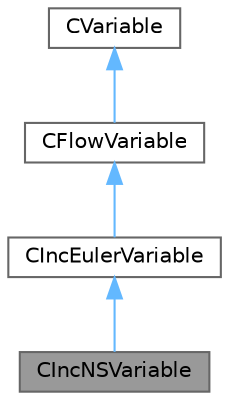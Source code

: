 digraph "CIncNSVariable"
{
 // LATEX_PDF_SIZE
  bgcolor="transparent";
  edge [fontname=Helvetica,fontsize=10,labelfontname=Helvetica,labelfontsize=10];
  node [fontname=Helvetica,fontsize=10,shape=box,height=0.2,width=0.4];
  Node1 [id="Node000001",label="CIncNSVariable",height=0.2,width=0.4,color="gray40", fillcolor="grey60", style="filled", fontcolor="black",tooltip="Class for defining the variables of the incompressible Navier-Stokes solver."];
  Node2 -> Node1 [id="edge1_Node000001_Node000002",dir="back",color="steelblue1",style="solid",tooltip=" "];
  Node2 [id="Node000002",label="CIncEulerVariable",height=0.2,width=0.4,color="gray40", fillcolor="white", style="filled",URL="$classCIncEulerVariable.html",tooltip="Class for defining the variables of the incompressible Euler solver."];
  Node3 -> Node2 [id="edge2_Node000002_Node000003",dir="back",color="steelblue1",style="solid",tooltip=" "];
  Node3 [id="Node000003",label="CFlowVariable",height=0.2,width=0.4,color="gray40", fillcolor="white", style="filled",URL="$classCFlowVariable.html",tooltip="Class for defining the common variables of flow solvers."];
  Node4 -> Node3 [id="edge3_Node000003_Node000004",dir="back",color="steelblue1",style="solid",tooltip=" "];
  Node4 [id="Node000004",label="CVariable",height=0.2,width=0.4,color="gray40", fillcolor="white", style="filled",URL="$classCVariable.html",tooltip="Main class for defining the variables."];
}
